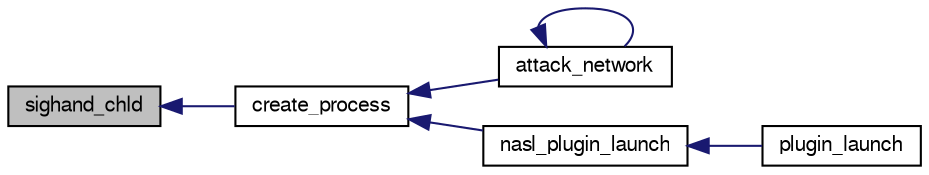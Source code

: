 digraph G
{
  bgcolor="transparent";
  edge [fontname="FreeSans",fontsize="10",labelfontname="FreeSans",labelfontsize="10"];
  node [fontname="FreeSans",fontsize="10",shape=record];
  rankdir=LR;
  Node1 [label="sighand_chld",height=0.2,width=0.4,color="black", fillcolor="grey75", style="filled" fontcolor="black"];
  Node1 -> Node2 [dir=back,color="midnightblue",fontsize="10",style="solid",fontname="FreeSans"];
  Node2 [label="create_process",height=0.2,width=0.4,color="black",URL="$processes_8h.html#a33bddbaad1f0131543a4c9dfdb21cea3",tooltip="Create a new process (fork)."];
  Node2 -> Node3 [dir=back,color="midnightblue",fontsize="10",style="solid",fontname="FreeSans"];
  Node3 [label="attack_network",height=0.2,width=0.4,color="black",URL="$attack_8h.html#a8487544e41baa26d15e4f9a91e4b34b8",tooltip="Attack a whole network."];
  Node3 -> Node3 [dir=back,color="midnightblue",fontsize="10",style="solid",fontname="FreeSans"];
  Node2 -> Node4 [dir=back,color="midnightblue",fontsize="10",style="solid",fontname="FreeSans"];
  Node4 [label="nasl_plugin_launch",height=0.2,width=0.4,color="black",URL="$pluginload_8h.html#a8f0adeb1351ad9c6d13fbddcd46368ed",tooltip="Launch a NASL plugin."];
  Node4 -> Node5 [dir=back,color="midnightblue",fontsize="10",style="solid",fontname="FreeSans"];
  Node5 [label="plugin_launch",height=0.2,width=0.4,color="black",URL="$pluginlaunch_8c.html#a98de3d0683725309ac112c7ae19cd0fe"];
}
